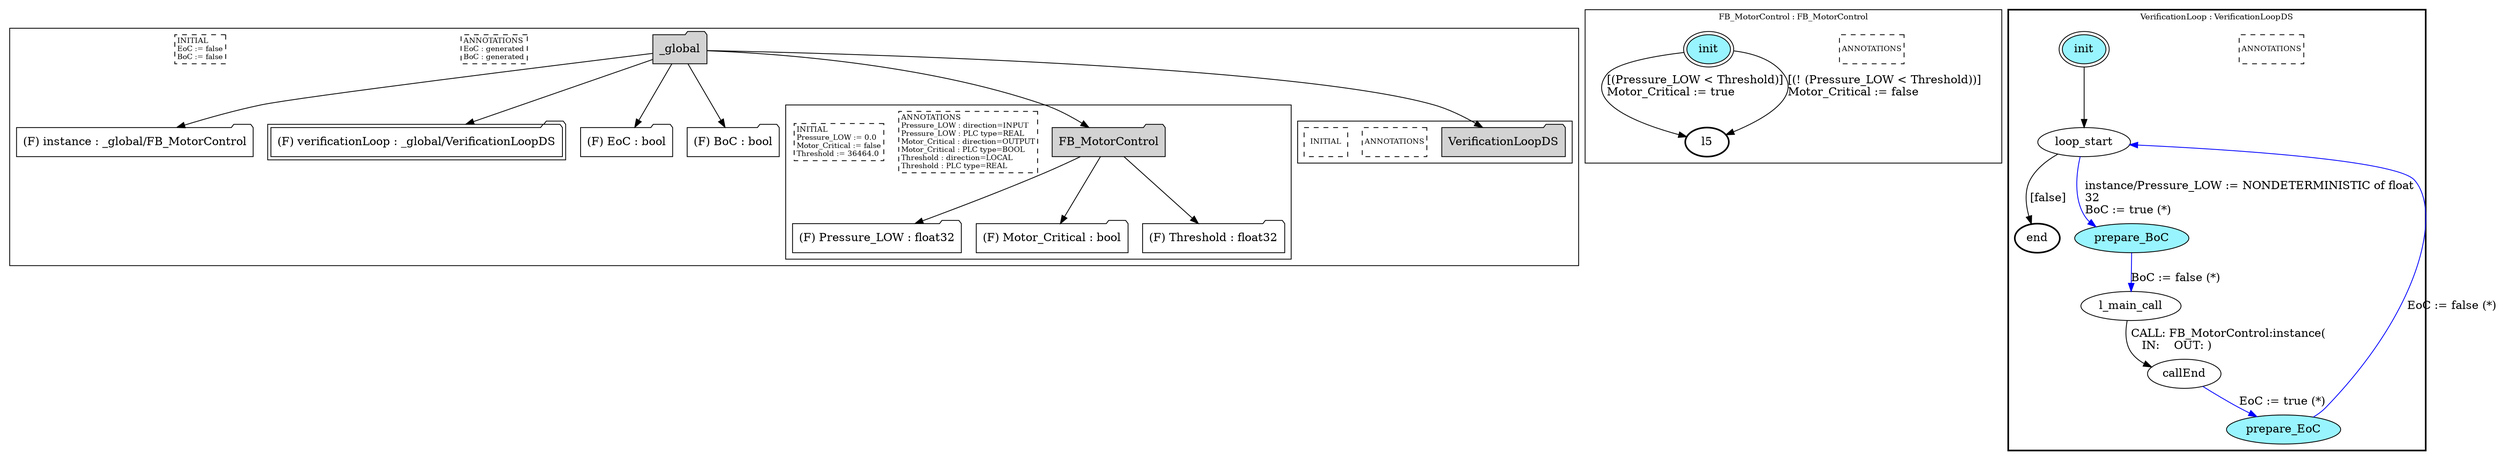 digraph G {
	subgraph cluster__global2079332573 {
		node [shape="folder", style="filled"];
		//label="_global";
		_global2079332573 [label="_global"];
		_global2079332573 -> instance849922566;
		instance849922566 [label = "(F) instance : _global/FB_MotorControl", fillcolor="white" ];
		_global2079332573 -> verificationLoop2076356118;
		verificationLoop2076356118 [label = "(F) verificationLoop : _global/VerificationLoopDS", fillcolor="white" , peripheries=2];
		_global2079332573 -> EoC2011857007;
		EoC2011857007 [label = "(F) EoC : bool", fillcolor="white" ];
		_global2079332573 -> BoC1263085541;
		BoC1263085541 [label = "(F) BoC : bool", fillcolor="white" ];
		_global2079332573 -> FB_MotorControl363384509;
		subgraph cluster_FB_MotorControl363384509 {
			node [shape="folder", style="filled"];
			//label="FB_MotorControl";
			FB_MotorControl363384509 [label="FB_MotorControl"];
			FB_MotorControl363384509 -> Pressure_LOW1784533123;
			Pressure_LOW1784533123 [label = "(F) Pressure_LOW : float32", fillcolor="white" ];
			FB_MotorControl363384509 -> Motor_Critical1770496307;
			Motor_Critical1770496307 [label = "(F) Motor_Critical : bool", fillcolor="white" ];
			FB_MotorControl363384509 -> Threshold1758917774;
			Threshold1758917774 [label = "(F) Threshold : float32", fillcolor="white" ];
			
			annotations_pseudonode_FB_MotorControl363384509 [
				label="ANNOTATIONS\lPressure_LOW : direction=INPUT\lPressure_LOW : PLC type=REAL\lMotor_Critical : direction=OUTPUT\lMotor_Critical : PLC type=BOOL\lThreshold : direction=LOCAL\lThreshold : PLC type=REAL\l",
				fontsize=9, margin="0.04,0.04", fillcolor="white", shape="rectangle", style="dashed"];
			initamt_pseudonode_FB_MotorControl363384509 [
				label="INITIAL\lPressure_LOW := 0.0\lMotor_Critical := false\lThreshold := 36464.0\l",
				fontsize=9, margin="0.04,0.04", fillcolor="lightyellow", shape="rectangle", style="dashed"];
		}
		_global2079332573 -> VerificationLoopDS114565630;
		subgraph cluster_VerificationLoopDS114565630 {
			node [shape="folder", style="filled"];
			//label="VerificationLoopDS";
			VerificationLoopDS114565630 [label="VerificationLoopDS"];
			
			annotations_pseudonode_VerificationLoopDS114565630 [
				label="ANNOTATIONS",
				fontsize=9, margin="0.04,0.04", fillcolor="white", shape="rectangle", style="dashed"];
			initamt_pseudonode_VerificationLoopDS114565630 [
				label="INITIAL",
				fontsize=9, margin="0.04,0.04", fillcolor="lightyellow", shape="rectangle", style="dashed"];
		}
		
		annotations_pseudonode__global2079332573 [
			label="ANNOTATIONS\lEoC : generated\lBoC : generated\l",
			fontsize=9, margin="0.04,0.04", fillcolor="white", shape="rectangle", style="dashed"];
		initamt_pseudonode__global2079332573 [
			label="INITIAL\lEoC := false\lBoC := false\l",
			fontsize=9, margin="0.04,0.04", fillcolor="lightyellow", shape="rectangle", style="dashed"];
	}
	subgraph clusterFB_MotorControl {
		node [style="filled"];
		color="black";
		fontsize=10;
		ranksep=0.4;
		
		label="FB_MotorControl : FB_MotorControl";
		
		annotations_pseudonode_FB_MotorControl [
			label="ANNOTATIONS",
			fontsize=9, margin="0.04,0.04", fillcolor="white", shape="rectangle", style="dashed"];
		
		init_FB_MotorControl [label="init", color="black", fillcolor="cadetblue1", peripheries=2, shape="ellipse"];
		l5_FB_MotorControl [label="l5", color="black", fillcolor="white", style=bold, shape="ellipse"];
		init_FB_MotorControl -> l5_FB_MotorControl [color="black", label="[(Pressure_LOW < Threshold)]\lMotor_Critical := true\l"];
		init_FB_MotorControl -> l5_FB_MotorControl [color="black", label="[(! (Pressure_LOW < Threshold))]\lMotor_Critical := false\l"];
	}
	subgraph clusterVerificationLoop {
		node [style="filled"];
		style=bold;
		color="black";
		fontsize=10;
		ranksep=0.4;
		
		label="VerificationLoop : VerificationLoopDS";
		
		annotations_pseudonode_VerificationLoop [
			label="ANNOTATIONS",
			fontsize=9, margin="0.04,0.04", fillcolor="white", shape="rectangle", style="dashed"];
		
		init_VerificationLoop [label="init", color="black", fillcolor="cadetblue1", peripheries=2, shape="ellipse"];
		end_VerificationLoop [label="end", color="black", fillcolor="cadetblue1", style=bold, shape="ellipse"];
		loop_start_VerificationLoop [label="loop_start", color="black", fillcolor="white", shape="ellipse"];
		prepare_BoC_VerificationLoop [label="prepare_BoC", color="black", fillcolor="cadetblue1", shape="ellipse"];
		l_main_call_VerificationLoop [label="l_main_call", color="black", fillcolor="white", shape="ellipse"];
		callEnd_VerificationLoop [label="callEnd", color="black", fillcolor="white", shape="ellipse"];
		prepare_EoC_VerificationLoop [label="prepare_EoC", color="black", fillcolor="cadetblue1", shape="ellipse"];
		init_VerificationLoop -> loop_start_VerificationLoop [color="black", label=""];
		loop_start_VerificationLoop -> prepare_BoC_VerificationLoop [color="blue", label="instance/Pressure_LOW := NONDETERMINISTIC of float\l32\lBoC := true (*)\l"];
		prepare_BoC_VerificationLoop -> l_main_call_VerificationLoop [color="blue", label="BoC := false (*)"];
		l_main_call_VerificationLoop -> callEnd_VerificationLoop [color="black", label="CALL: FB_MotorControl:instance(\l   IN:    OUT: )\l"];
		callEnd_VerificationLoop -> prepare_EoC_VerificationLoop [color="blue", label="EoC := true (*)"];
		prepare_EoC_VerificationLoop -> loop_start_VerificationLoop [color="blue", label="EoC := false (*)"];
		loop_start_VerificationLoop -> end_VerificationLoop [color="black", label="[false]"];
	}
}

